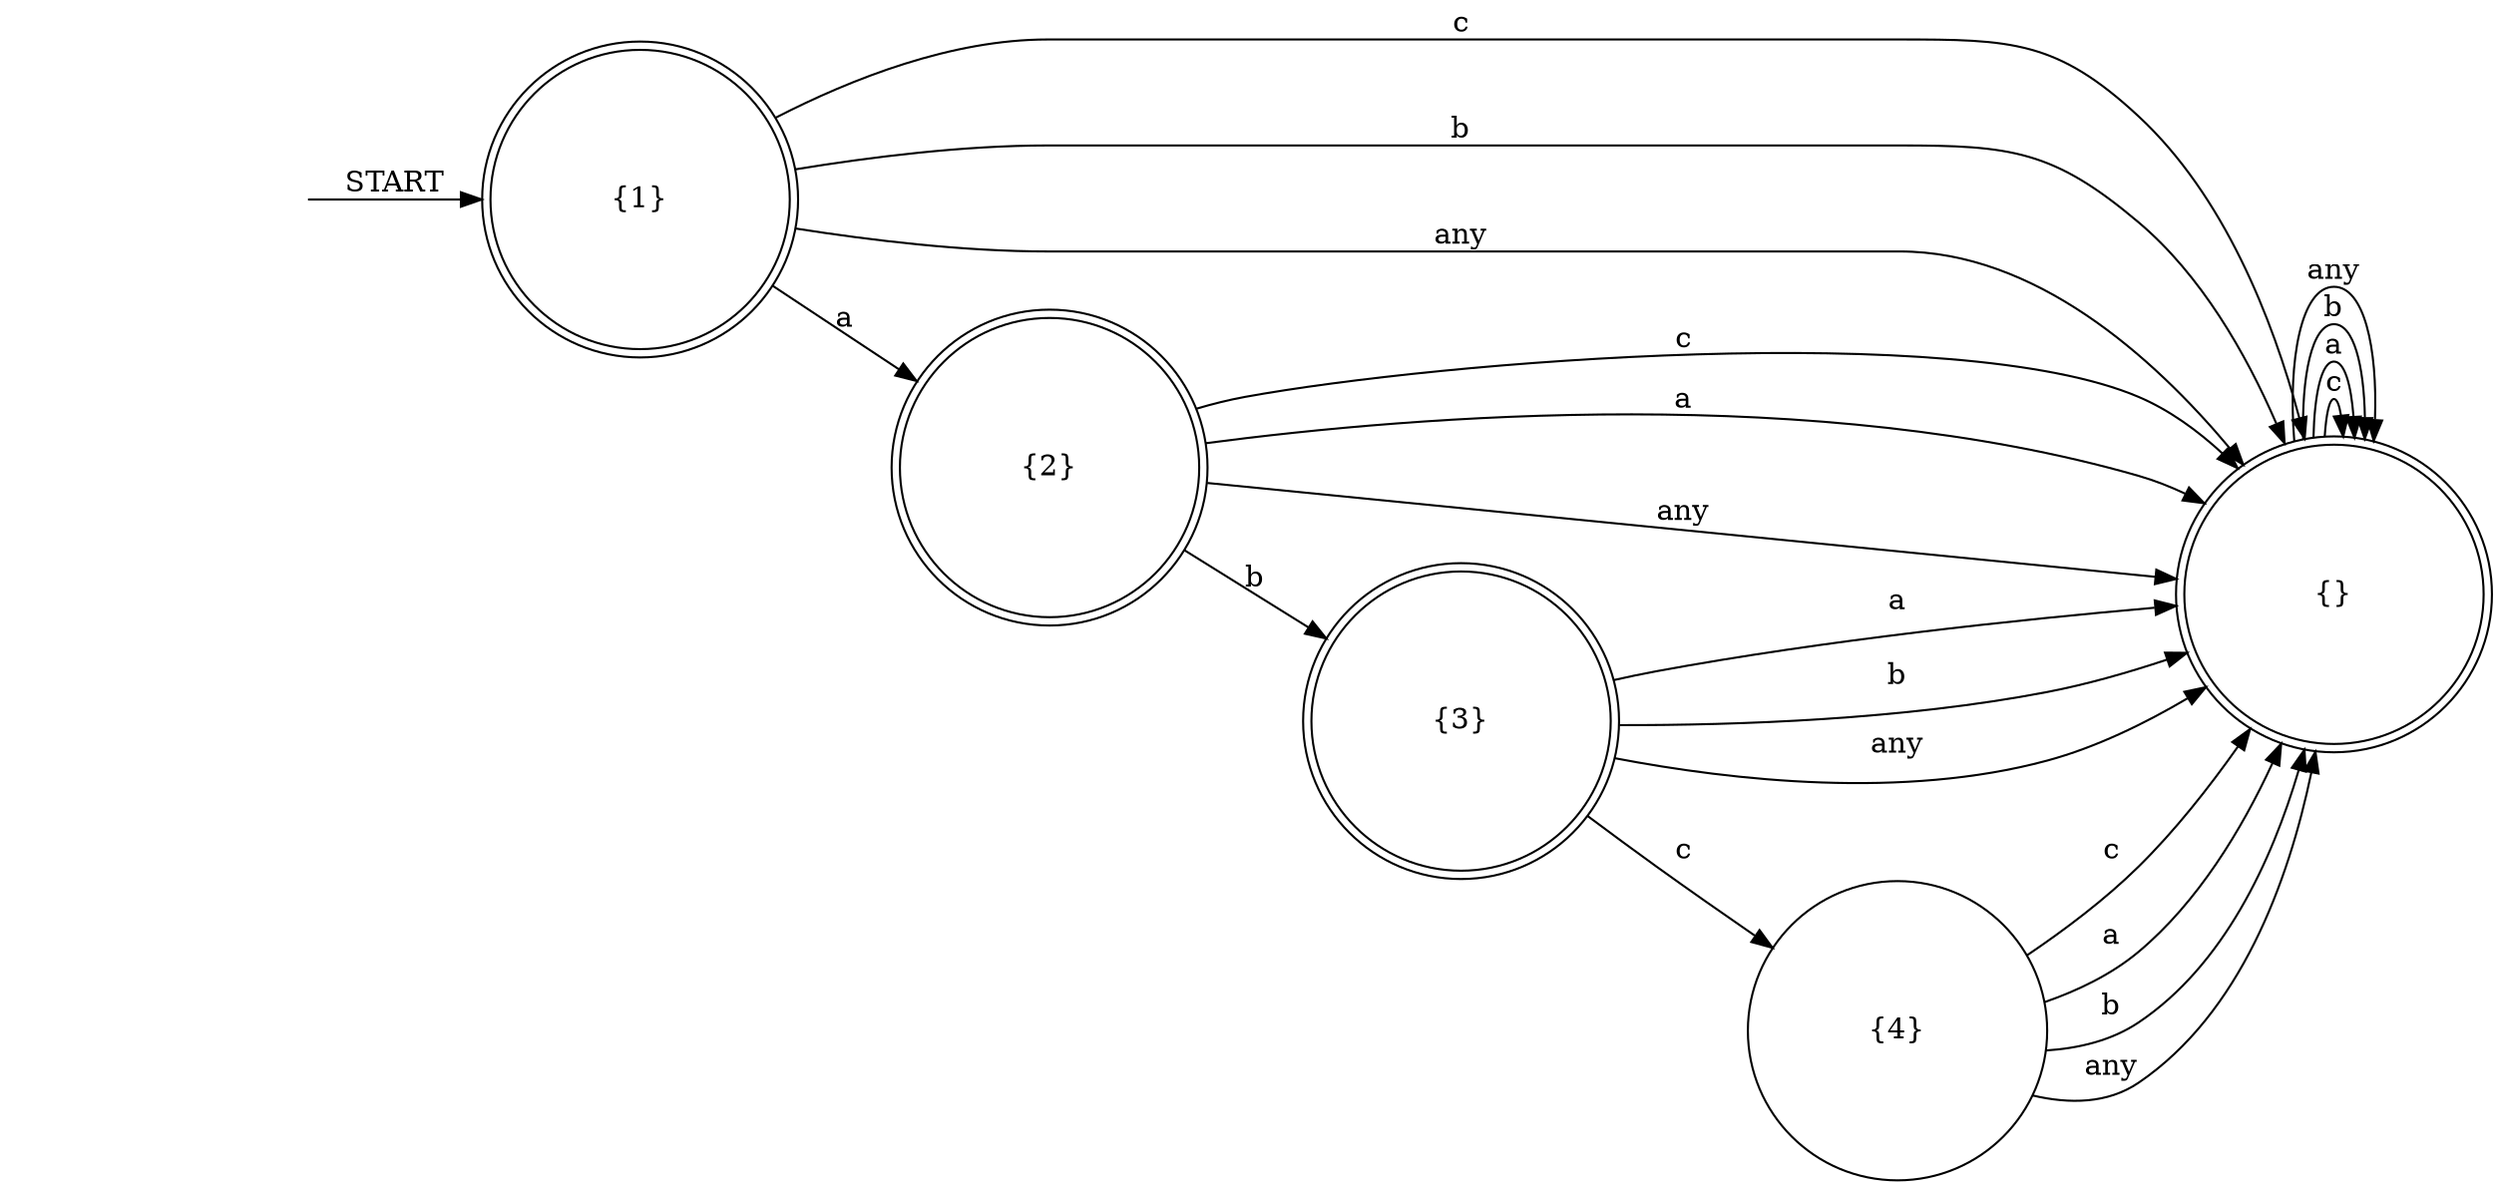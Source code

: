 digraph finite_state_machine {
	rankdir=LR
	node [fixedsize=true height=2 shape=circle width=2]
	N0 [style=invis]
	node [fixedsize=true height=2 shape=doublecircle width=2]
	"{1}"
	node [fixedsize=true height=2 shape=circle width=2]
	node [fixedsize=true height=2 shape=doublecircle width=2]
	"{}"
	node [fixedsize=true height=2 shape=circle width=2]
	node [fixedsize=true height=2 shape=doublecircle width=2]
	"{2}"
	node [fixedsize=true height=2 shape=circle width=2]
	node [fixedsize=true height=2 shape=doublecircle width=2]
	"{3}"
	node [fixedsize=true height=2 shape=circle width=2]
	"{4}"
	N0 -> "{1}" [label=START]
	"{1}" -> "{}" [label=c]
	"{1}" -> "{2}" [label=a]
	"{1}" -> "{}" [label=b]
	"{1}" -> "{}" [label=any]
	"{}" -> "{}" [label=c]
	"{}" -> "{}" [label=a]
	"{}" -> "{}" [label=b]
	"{}" -> "{}" [label=any]
	"{2}" -> "{}" [label=c]
	"{2}" -> "{}" [label=a]
	"{2}" -> "{3}" [label=b]
	"{2}" -> "{}" [label=any]
	"{3}" -> "{4}" [label=c]
	"{3}" -> "{}" [label=a]
	"{3}" -> "{}" [label=b]
	"{3}" -> "{}" [label=any]
	"{4}" -> "{}" [label=c]
	"{4}" -> "{}" [label=a]
	"{4}" -> "{}" [label=b]
	"{4}" -> "{}" [label=any]
}
